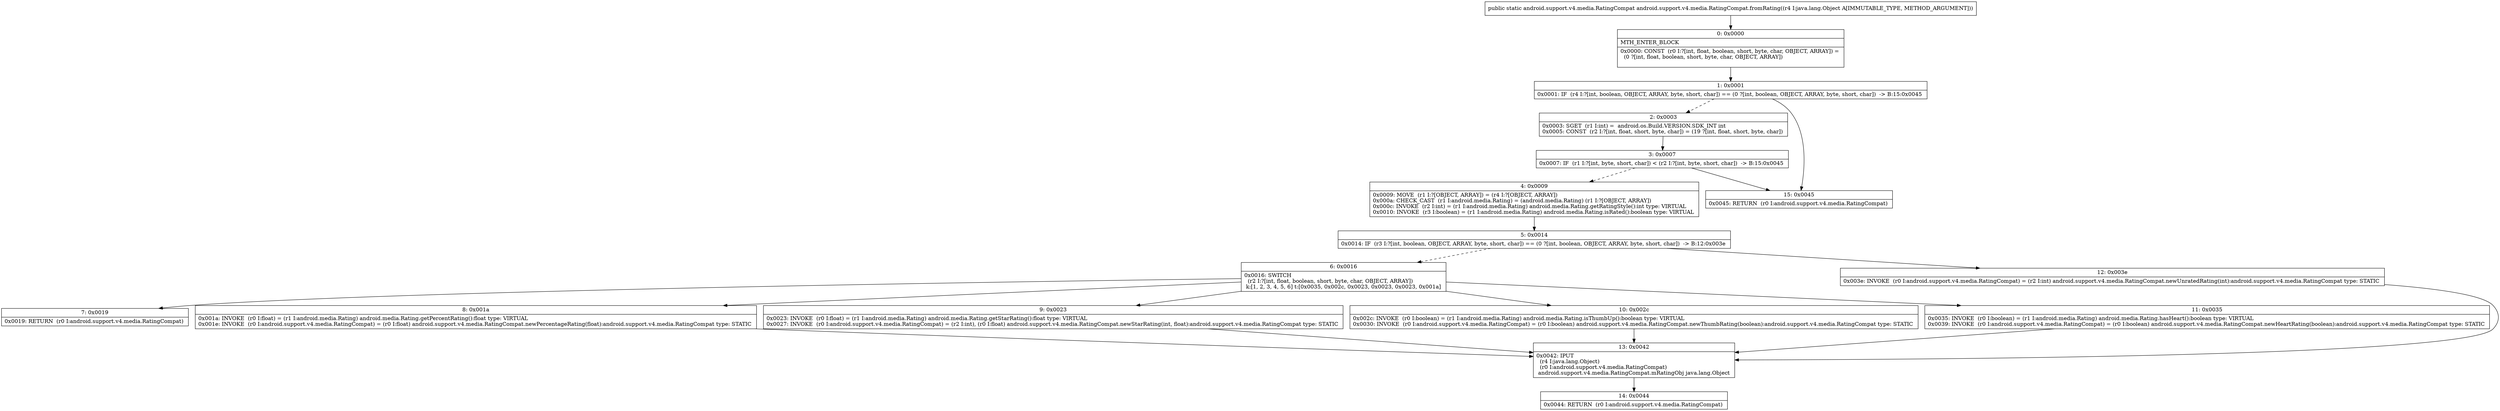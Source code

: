 digraph "CFG forandroid.support.v4.media.RatingCompat.fromRating(Ljava\/lang\/Object;)Landroid\/support\/v4\/media\/RatingCompat;" {
Node_0 [shape=record,label="{0\:\ 0x0000|MTH_ENTER_BLOCK\l|0x0000: CONST  (r0 I:?[int, float, boolean, short, byte, char, OBJECT, ARRAY]) = \l  (0 ?[int, float, boolean, short, byte, char, OBJECT, ARRAY])\l \l}"];
Node_1 [shape=record,label="{1\:\ 0x0001|0x0001: IF  (r4 I:?[int, boolean, OBJECT, ARRAY, byte, short, char]) == (0 ?[int, boolean, OBJECT, ARRAY, byte, short, char])  \-\> B:15:0x0045 \l}"];
Node_2 [shape=record,label="{2\:\ 0x0003|0x0003: SGET  (r1 I:int) =  android.os.Build.VERSION.SDK_INT int \l0x0005: CONST  (r2 I:?[int, float, short, byte, char]) = (19 ?[int, float, short, byte, char]) \l}"];
Node_3 [shape=record,label="{3\:\ 0x0007|0x0007: IF  (r1 I:?[int, byte, short, char]) \< (r2 I:?[int, byte, short, char])  \-\> B:15:0x0045 \l}"];
Node_4 [shape=record,label="{4\:\ 0x0009|0x0009: MOVE  (r1 I:?[OBJECT, ARRAY]) = (r4 I:?[OBJECT, ARRAY]) \l0x000a: CHECK_CAST  (r1 I:android.media.Rating) = (android.media.Rating) (r1 I:?[OBJECT, ARRAY]) \l0x000c: INVOKE  (r2 I:int) = (r1 I:android.media.Rating) android.media.Rating.getRatingStyle():int type: VIRTUAL \l0x0010: INVOKE  (r3 I:boolean) = (r1 I:android.media.Rating) android.media.Rating.isRated():boolean type: VIRTUAL \l}"];
Node_5 [shape=record,label="{5\:\ 0x0014|0x0014: IF  (r3 I:?[int, boolean, OBJECT, ARRAY, byte, short, char]) == (0 ?[int, boolean, OBJECT, ARRAY, byte, short, char])  \-\> B:12:0x003e \l}"];
Node_6 [shape=record,label="{6\:\ 0x0016|0x0016: SWITCH  \l  (r2 I:?[int, float, boolean, short, byte, char, OBJECT, ARRAY])\l k:[1, 2, 3, 4, 5, 6] t:[0x0035, 0x002c, 0x0023, 0x0023, 0x0023, 0x001a] \l}"];
Node_7 [shape=record,label="{7\:\ 0x0019|0x0019: RETURN  (r0 I:android.support.v4.media.RatingCompat) \l}"];
Node_8 [shape=record,label="{8\:\ 0x001a|0x001a: INVOKE  (r0 I:float) = (r1 I:android.media.Rating) android.media.Rating.getPercentRating():float type: VIRTUAL \l0x001e: INVOKE  (r0 I:android.support.v4.media.RatingCompat) = (r0 I:float) android.support.v4.media.RatingCompat.newPercentageRating(float):android.support.v4.media.RatingCompat type: STATIC \l}"];
Node_9 [shape=record,label="{9\:\ 0x0023|0x0023: INVOKE  (r0 I:float) = (r1 I:android.media.Rating) android.media.Rating.getStarRating():float type: VIRTUAL \l0x0027: INVOKE  (r0 I:android.support.v4.media.RatingCompat) = (r2 I:int), (r0 I:float) android.support.v4.media.RatingCompat.newStarRating(int, float):android.support.v4.media.RatingCompat type: STATIC \l}"];
Node_10 [shape=record,label="{10\:\ 0x002c|0x002c: INVOKE  (r0 I:boolean) = (r1 I:android.media.Rating) android.media.Rating.isThumbUp():boolean type: VIRTUAL \l0x0030: INVOKE  (r0 I:android.support.v4.media.RatingCompat) = (r0 I:boolean) android.support.v4.media.RatingCompat.newThumbRating(boolean):android.support.v4.media.RatingCompat type: STATIC \l}"];
Node_11 [shape=record,label="{11\:\ 0x0035|0x0035: INVOKE  (r0 I:boolean) = (r1 I:android.media.Rating) android.media.Rating.hasHeart():boolean type: VIRTUAL \l0x0039: INVOKE  (r0 I:android.support.v4.media.RatingCompat) = (r0 I:boolean) android.support.v4.media.RatingCompat.newHeartRating(boolean):android.support.v4.media.RatingCompat type: STATIC \l}"];
Node_12 [shape=record,label="{12\:\ 0x003e|0x003e: INVOKE  (r0 I:android.support.v4.media.RatingCompat) = (r2 I:int) android.support.v4.media.RatingCompat.newUnratedRating(int):android.support.v4.media.RatingCompat type: STATIC \l}"];
Node_13 [shape=record,label="{13\:\ 0x0042|0x0042: IPUT  \l  (r4 I:java.lang.Object)\l  (r0 I:android.support.v4.media.RatingCompat)\l android.support.v4.media.RatingCompat.mRatingObj java.lang.Object \l}"];
Node_14 [shape=record,label="{14\:\ 0x0044|0x0044: RETURN  (r0 I:android.support.v4.media.RatingCompat) \l}"];
Node_15 [shape=record,label="{15\:\ 0x0045|0x0045: RETURN  (r0 I:android.support.v4.media.RatingCompat) \l}"];
MethodNode[shape=record,label="{public static android.support.v4.media.RatingCompat android.support.v4.media.RatingCompat.fromRating((r4 I:java.lang.Object A[IMMUTABLE_TYPE, METHOD_ARGUMENT])) }"];
MethodNode -> Node_0;
Node_0 -> Node_1;
Node_1 -> Node_2[style=dashed];
Node_1 -> Node_15;
Node_2 -> Node_3;
Node_3 -> Node_4[style=dashed];
Node_3 -> Node_15;
Node_4 -> Node_5;
Node_5 -> Node_6[style=dashed];
Node_5 -> Node_12;
Node_6 -> Node_7;
Node_6 -> Node_8;
Node_6 -> Node_9;
Node_6 -> Node_10;
Node_6 -> Node_11;
Node_8 -> Node_13;
Node_9 -> Node_13;
Node_10 -> Node_13;
Node_11 -> Node_13;
Node_12 -> Node_13;
Node_13 -> Node_14;
}

